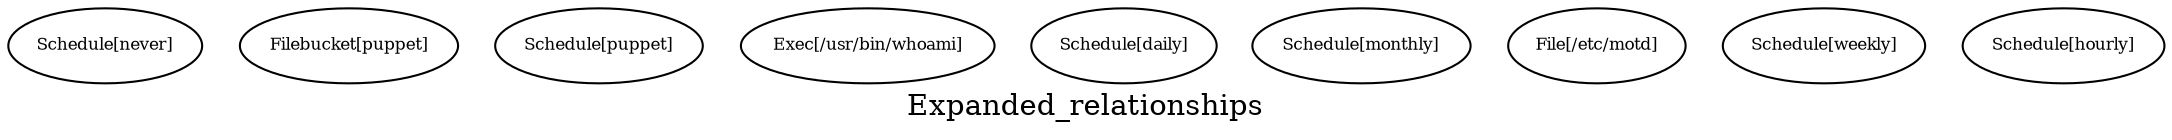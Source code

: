 digraph Expanded_relationships {
    label = "Expanded_relationships"
    "Schedule[never]" [
        fontsize = 8,
        label = "Schedule[never]"
    ]

    "Filebucket[puppet]" [
        fontsize = 8,
        label = "Filebucket[puppet]"
    ]

    "Schedule[puppet]" [
        fontsize = 8,
        label = "Schedule[puppet]"
    ]

    "Exec[/usr/bin/whoami]" [
        fontsize = 8,
        label = "Exec[/usr/bin/whoami]"
    ]

    "Schedule[daily]" [
        fontsize = 8,
        label = "Schedule[daily]"
    ]

    "Schedule[monthly]" [
        fontsize = 8,
        label = "Schedule[monthly]"
    ]

    "File[/etc/motd]" [
        fontsize = 8,
        label = "File[/etc/motd]"
    ]

    "Schedule[weekly]" [
        fontsize = 8,
        label = "Schedule[weekly]"
    ]

    "Schedule[hourly]" [
        fontsize = 8,
        label = "Schedule[hourly]"
    ]

}
